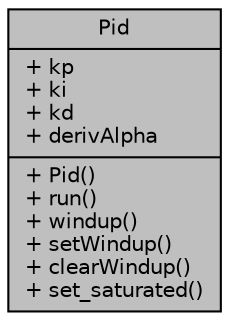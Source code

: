 digraph "Pid"
{
  edge [fontname="Helvetica",fontsize="10",labelfontname="Helvetica",labelfontsize="10"];
  node [fontname="Helvetica",fontsize="10",shape=record];
  Node1 [label="{Pid\n|+ kp\l+ ki\l+ kd\l+ derivAlpha\l|+ Pid()\l+ run()\l+ windup()\l+ setWindup()\l+ clearWindup()\l+ set_saturated()\l}",height=0.2,width=0.4,color="black", fillcolor="grey75", style="filled", fontcolor="black"];
}
